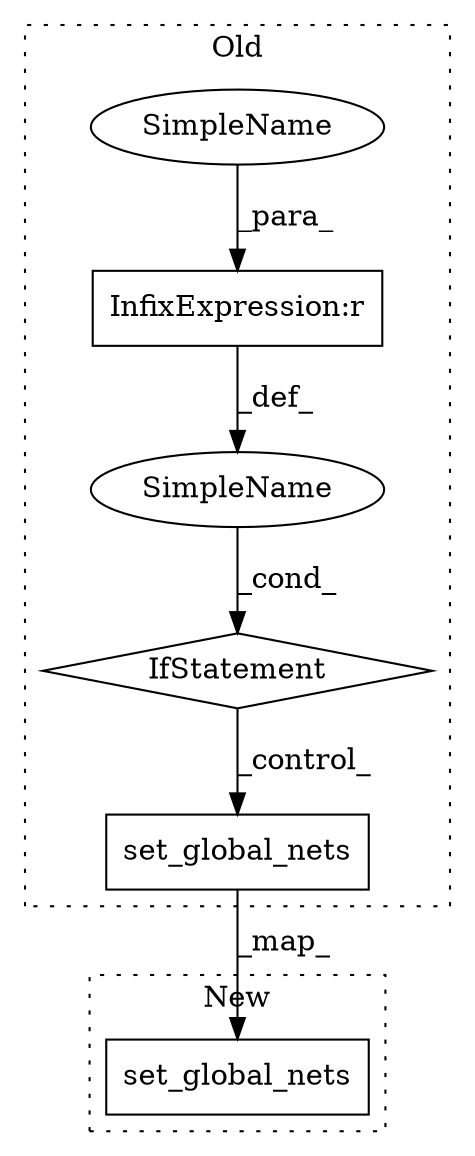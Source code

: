 digraph G {
subgraph cluster0 {
1 [label="set_global_nets" a="32" s="1782,1814" l="16,1" shape="box"];
3 [label="InfixExpression:r" a="27" s="1755" l="4" shape="box"];
4 [label="SimpleName" a="42" s="" l="" shape="ellipse"];
5 [label="IfStatement" a="25" s="1740,1763" l="4,2" shape="diamond"];
6 [label="SimpleName" a="42" s="1744" l="11" shape="ellipse"];
label = "Old";
style="dotted";
}
subgraph cluster1 {
2 [label="set_global_nets" a="32" s="1749,1781" l="16,1" shape="box"];
label = "New";
style="dotted";
}
1 -> 2 [label="_map_"];
3 -> 4 [label="_def_"];
4 -> 5 [label="_cond_"];
5 -> 1 [label="_control_"];
6 -> 3 [label="_para_"];
}